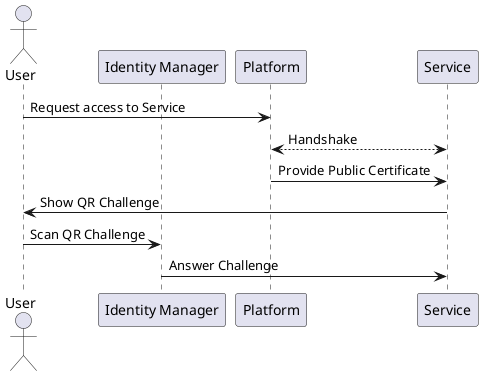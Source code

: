 @startuml

actor "User" as user
participant "Identity Manager" as im
participant Platform as plat
participant Service as serv

user -> plat: Request access to Service
plat <--> serv: Handshake
plat -> serv: Provide Public Certificate
serv -> user: Show QR Challenge
user -> im: Scan QR Challenge
im -> serv: Answer Challenge

@enduml
